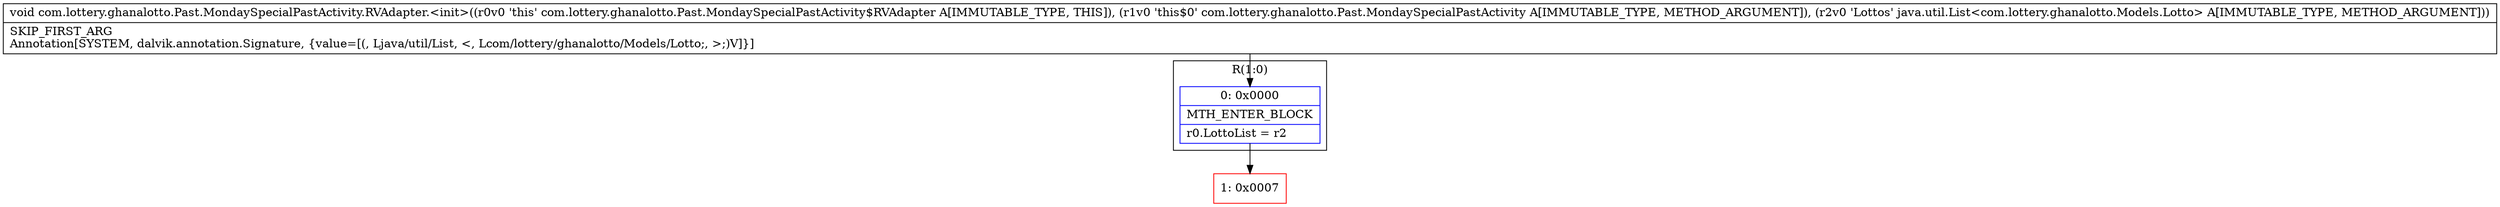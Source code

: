 digraph "CFG forcom.lottery.ghanalotto.Past.MondaySpecialPastActivity.RVAdapter.\<init\>(Lcom\/lottery\/ghanalotto\/Past\/MondaySpecialPastActivity;Ljava\/util\/List;)V" {
subgraph cluster_Region_40227379 {
label = "R(1:0)";
node [shape=record,color=blue];
Node_0 [shape=record,label="{0\:\ 0x0000|MTH_ENTER_BLOCK\l|r0.LottoList = r2\l}"];
}
Node_1 [shape=record,color=red,label="{1\:\ 0x0007}"];
MethodNode[shape=record,label="{void com.lottery.ghanalotto.Past.MondaySpecialPastActivity.RVAdapter.\<init\>((r0v0 'this' com.lottery.ghanalotto.Past.MondaySpecialPastActivity$RVAdapter A[IMMUTABLE_TYPE, THIS]), (r1v0 'this$0' com.lottery.ghanalotto.Past.MondaySpecialPastActivity A[IMMUTABLE_TYPE, METHOD_ARGUMENT]), (r2v0 'Lottos' java.util.List\<com.lottery.ghanalotto.Models.Lotto\> A[IMMUTABLE_TYPE, METHOD_ARGUMENT]))  | SKIP_FIRST_ARG\lAnnotation[SYSTEM, dalvik.annotation.Signature, \{value=[(, Ljava\/util\/List, \<, Lcom\/lottery\/ghanalotto\/Models\/Lotto;, \>;)V]\}]\l}"];
MethodNode -> Node_0;
Node_0 -> Node_1;
}

